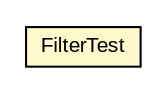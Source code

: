 #!/usr/local/bin/dot
#
# Class diagram 
# Generated by UMLGraph version R5_6-24-gf6e263 (http://www.umlgraph.org/)
#

digraph G {
	edge [fontname="arial",fontsize=10,labelfontname="arial",labelfontsize=10];
	node [fontname="arial",fontsize=10,shape=plaintext];
	nodesep=0.25;
	ranksep=0.5;
	// net.trajano.sonar.plugins.reverseproxyauth.test.FilterTest
	c8 [label=<<table title="net.trajano.sonar.plugins.reverseproxyauth.test.FilterTest" border="0" cellborder="1" cellspacing="0" cellpadding="2" port="p" bgcolor="lemonChiffon" href="./FilterTest.html">
		<tr><td><table border="0" cellspacing="0" cellpadding="1">
<tr><td align="center" balign="center"> FilterTest </td></tr>
		</table></td></tr>
		</table>>, URL="./FilterTest.html", fontname="arial", fontcolor="black", fontsize=10.0];
}

